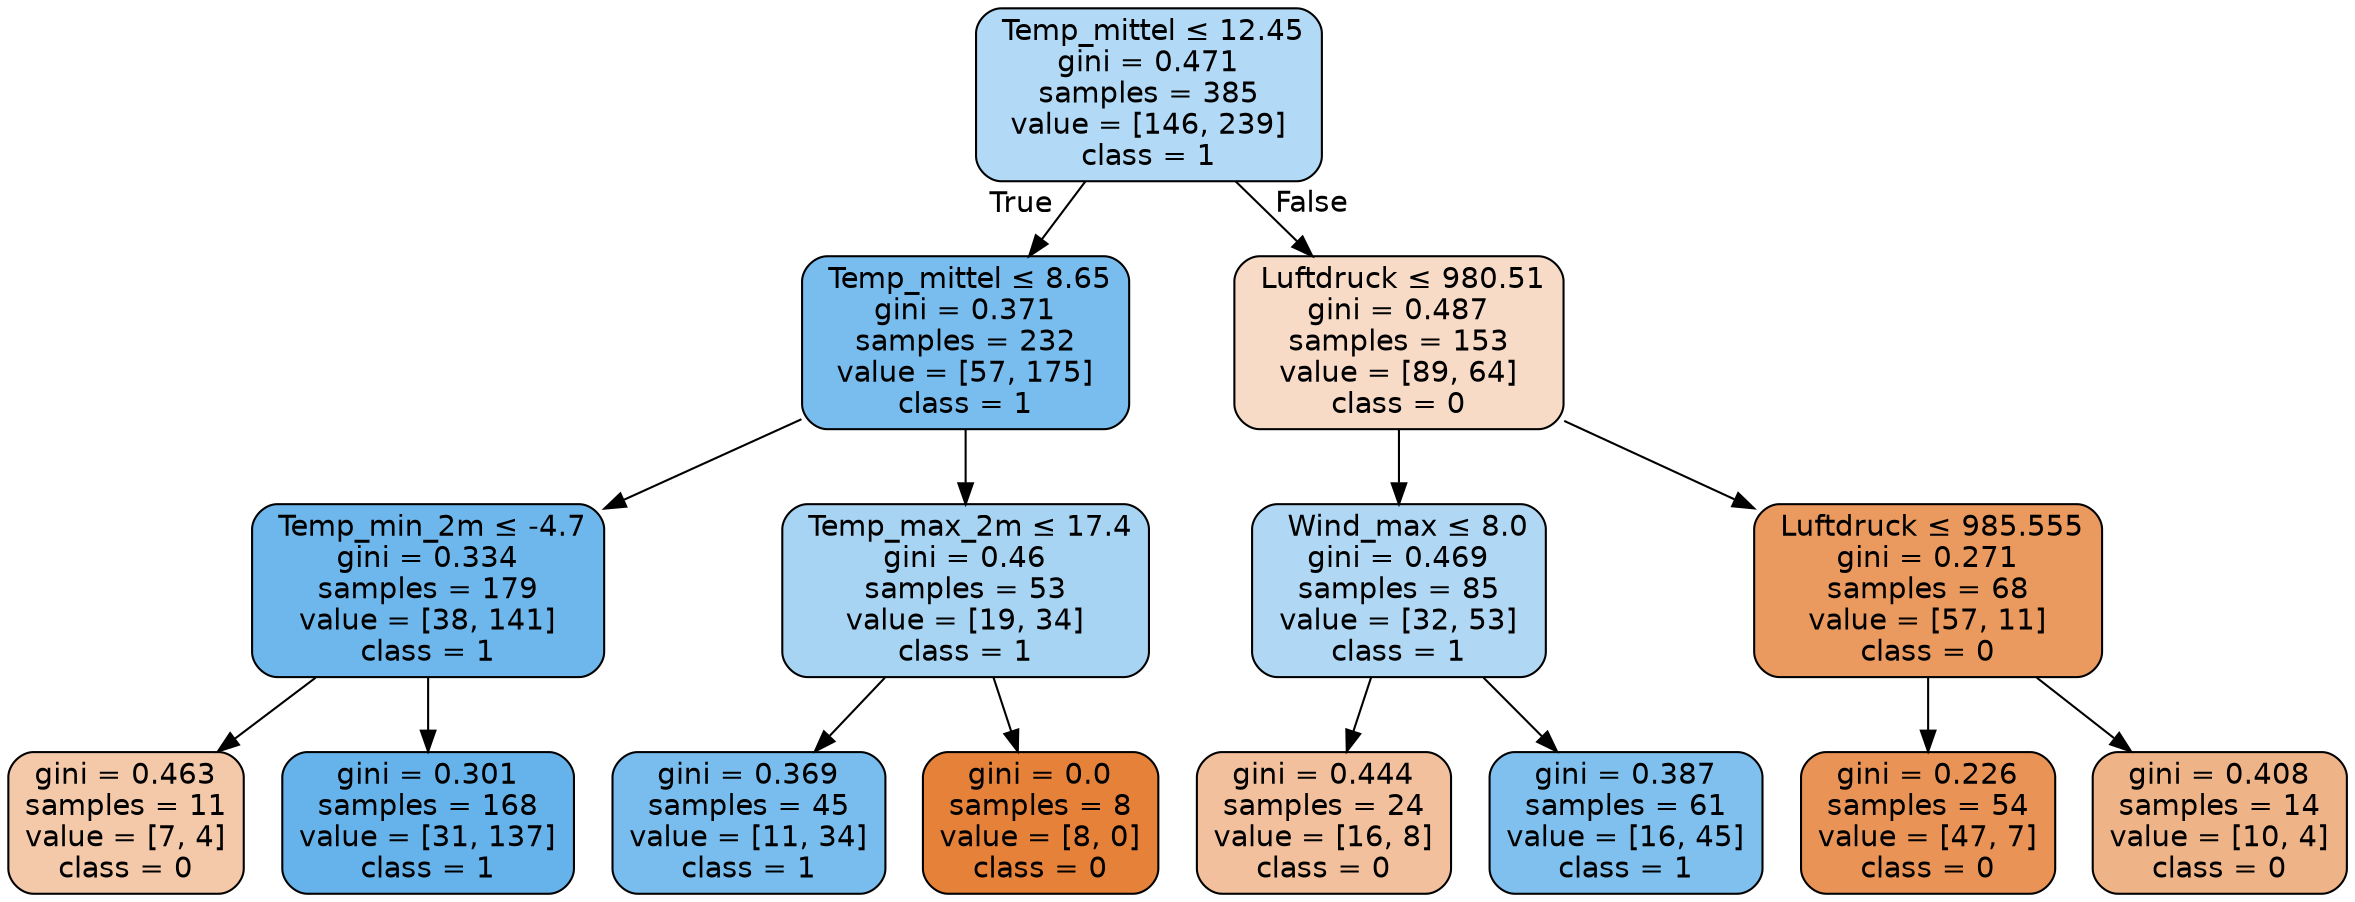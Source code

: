digraph Tree {
node [shape=box, style="filled, rounded", color="black", fontname=helvetica] ;
edge [fontname=helvetica] ;
0 [label=< Temp_mittel &le; 12.45<br/>gini = 0.471<br/>samples = 385<br/>value = [146, 239]<br/>class = 1>, fillcolor="#399de563"] ;
1 [label=< Temp_mittel &le; 8.65<br/>gini = 0.371<br/>samples = 232<br/>value = [57, 175]<br/>class = 1>, fillcolor="#399de5ac"] ;
0 -> 1 [labeldistance=2.5, labelangle=45, headlabel="True"] ;
2 [label=< Temp_min_2m &le; -4.7<br/>gini = 0.334<br/>samples = 179<br/>value = [38, 141]<br/>class = 1>, fillcolor="#399de5ba"] ;
1 -> 2 ;
3 [label=<gini = 0.463<br/>samples = 11<br/>value = [7, 4]<br/>class = 0>, fillcolor="#e581396d"] ;
2 -> 3 ;
4 [label=<gini = 0.301<br/>samples = 168<br/>value = [31, 137]<br/>class = 1>, fillcolor="#399de5c5"] ;
2 -> 4 ;
5 [label=< Temp_max_2m &le; 17.4<br/>gini = 0.46<br/>samples = 53<br/>value = [19, 34]<br/>class = 1>, fillcolor="#399de570"] ;
1 -> 5 ;
6 [label=<gini = 0.369<br/>samples = 45<br/>value = [11, 34]<br/>class = 1>, fillcolor="#399de5ac"] ;
5 -> 6 ;
7 [label=<gini = 0.0<br/>samples = 8<br/>value = [8, 0]<br/>class = 0>, fillcolor="#e58139ff"] ;
5 -> 7 ;
8 [label=< Luftdruck &le; 980.51<br/>gini = 0.487<br/>samples = 153<br/>value = [89, 64]<br/>class = 0>, fillcolor="#e5813948"] ;
0 -> 8 [labeldistance=2.5, labelangle=-45, headlabel="False"] ;
9 [label=<  Wind_max &le; 8.0<br/>gini = 0.469<br/>samples = 85<br/>value = [32, 53]<br/>class = 1>, fillcolor="#399de565"] ;
8 -> 9 ;
10 [label=<gini = 0.444<br/>samples = 24<br/>value = [16, 8]<br/>class = 0>, fillcolor="#e581397f"] ;
9 -> 10 ;
11 [label=<gini = 0.387<br/>samples = 61<br/>value = [16, 45]<br/>class = 1>, fillcolor="#399de5a4"] ;
9 -> 11 ;
12 [label=< Luftdruck &le; 985.555<br/>gini = 0.271<br/>samples = 68<br/>value = [57, 11]<br/>class = 0>, fillcolor="#e58139ce"] ;
8 -> 12 ;
13 [label=<gini = 0.226<br/>samples = 54<br/>value = [47, 7]<br/>class = 0>, fillcolor="#e58139d9"] ;
12 -> 13 ;
14 [label=<gini = 0.408<br/>samples = 14<br/>value = [10, 4]<br/>class = 0>, fillcolor="#e5813999"] ;
12 -> 14 ;
}